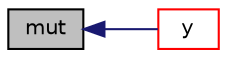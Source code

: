digraph "mut"
{
  bgcolor="transparent";
  edge [fontname="Helvetica",fontsize="10",labelfontname="Helvetica",labelfontsize="10"];
  node [fontname="Helvetica",fontsize="10",shape=record];
  rankdir="LR";
  Node1 [label="mut",height=0.2,width=0.4,color="black", fillcolor="grey75", style="filled", fontcolor="black"];
  Node1 -> Node2 [dir="back",color="midnightblue",fontsize="10",style="solid",fontname="Helvetica"];
  Node2 [label="y",height=0.2,width=0.4,color="red",URL="$a02769.html#a786f55d8a1d6a0900d1798fd04595c14",tooltip="Return the near wall distances. "];
}
